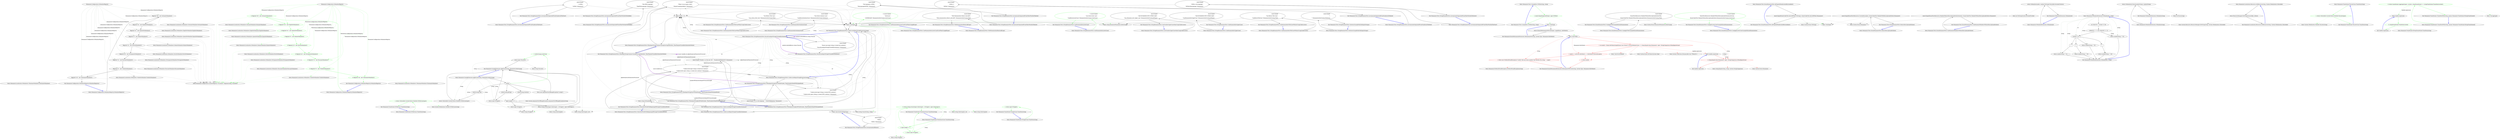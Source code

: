 digraph  {
n21 [label="Humanizer.Configuration.OrdinalizerRegistry", span=""];
n0 [cluster="Humanizer.Configuration.OrdinalizerRegistry.OrdinalizerRegistry()", label="Entry Humanizer.Configuration.OrdinalizerRegistry.OrdinalizerRegistry()", span="6-6"];
n1 [cluster="Humanizer.Configuration.OrdinalizerRegistry.OrdinalizerRegistry()", label="Register(''de'', new GermanOrdinalizer())", span="8-8"];
n2 [cluster="Humanizer.Configuration.OrdinalizerRegistry.OrdinalizerRegistry()", label="Register(''en'', new EnglishOrdinalizer())", span="9-9"];
n11 [cluster="Humanizer.Localisation.Ordinalizers.GermanOrdinalizer.GermanOrdinalizer()", label="Entry Humanizer.Localisation.Ordinalizers.GermanOrdinalizer.GermanOrdinalizer()", span="2-2"];
n12 [cluster="Humanizer.Configuration.LocaliserRegistry<TLocaliser>.Register(string, TLocaliser)", label="Entry Humanizer.Configuration.LocaliserRegistry<TLocaliser>.Register(string, TLocaliser)", span="54-54"];
n3 [cluster="Humanizer.Configuration.OrdinalizerRegistry.OrdinalizerRegistry()", label="Register(''es'', new SpanishOrdinalizer())", span="10-10"];
n13 [cluster="Humanizer.Localisation.Ordinalizers.EnglishOrdinalizer.EnglishOrdinalizer()", label="Entry Humanizer.Localisation.Ordinalizers.EnglishOrdinalizer.EnglishOrdinalizer()", span="2-2"];
n4 [cluster="Humanizer.Configuration.OrdinalizerRegistry.OrdinalizerRegistry()", label="Register(''it'', new ItalianOrdinalizer())", span="11-11"];
n14 [cluster="Humanizer.Localisation.Ordinalizers.SpanishOrdinalizer.SpanishOrdinalizer()", label="Entry Humanizer.Localisation.Ordinalizers.SpanishOrdinalizer.SpanishOrdinalizer()", span="2-2"];
n5 [cluster="Humanizer.Configuration.OrdinalizerRegistry.OrdinalizerRegistry()", label="Register(''nl'', new DutchOrdinalizer())", span="12-12"];
n15 [cluster="Humanizer.Localisation.Ordinalizers.ItalianOrdinalizer.ItalianOrdinalizer()", label="Entry Humanizer.Localisation.Ordinalizers.ItalianOrdinalizer.ItalianOrdinalizer()", span="2-2"];
n6 [cluster="Humanizer.Configuration.OrdinalizerRegistry.OrdinalizerRegistry()", label="Register(''pt'', new PortugueseOrdinalizer())", span="13-13"];
n16 [cluster="Humanizer.Localisation.Ordinalizers.DutchOrdinalizer.DutchOrdinalizer()", label="Entry Humanizer.Localisation.Ordinalizers.DutchOrdinalizer.DutchOrdinalizer()", span="2-2"];
n7 [cluster="Humanizer.Configuration.OrdinalizerRegistry.OrdinalizerRegistry()", label="Register(''ru'', new RussianOrdinalizer())", span="14-14"];
n17 [cluster="Humanizer.Localisation.Ordinalizers.PortugueseOrdinalizer.PortugueseOrdinalizer()", label="Entry Humanizer.Localisation.Ordinalizers.PortugueseOrdinalizer.PortugueseOrdinalizer()", span="2-2"];
n8 [cluster="Humanizer.Configuration.OrdinalizerRegistry.OrdinalizerRegistry()", label="Register(''tr'', new TurkishOrdinalizer())", span="15-15"];
n18 [cluster="Humanizer.Localisation.Ordinalizers.RussianOrdinalizer.RussianOrdinalizer()", label="Entry Humanizer.Localisation.Ordinalizers.RussianOrdinalizer.RussianOrdinalizer()", span="2-2"];
n9 [cluster="Humanizer.Configuration.OrdinalizerRegistry.OrdinalizerRegistry()", label="Register(''uk'', new UkrainianOrdinalizer())", span="16-16"];
n19 [cluster="Humanizer.Localisation.Ordinalizers.TurkishOrdinalizer.TurkishOrdinalizer()", label="Entry Humanizer.Localisation.Ordinalizers.TurkishOrdinalizer.TurkishOrdinalizer()", span="7-7"];
n10 [cluster="Humanizer.Configuration.OrdinalizerRegistry.OrdinalizerRegistry()", label="Exit Humanizer.Configuration.OrdinalizerRegistry.OrdinalizerRegistry()", span="6-6"];
n20 [cluster="Humanizer.Localisation.Ordinalizers.UkrainianOrdinalizer.UkrainianOrdinalizer()", label="Entry Humanizer.Localisation.Ordinalizers.UkrainianOrdinalizer.UkrainianOrdinalizer()", span="2-2"];
d4 [cluster="Humanizer.CasingExtensions.ApplyCase(string, Humanizer.LetterCasing)", color=green, community=0, label="1: LetterCasing.LowerCase", span="24-24"];
d1 [cluster="Humanizer.CasingExtensions.ApplyCase(string, Humanizer.LetterCasing)", label=casing, span="19-19"];
d5 [cluster="Humanizer.CasingExtensions.ApplyCase(string, Humanizer.LetterCasing)", label="return input.ToLower();", span="25-25"];
d0 [cluster="Humanizer.CasingExtensions.ApplyCase(string, Humanizer.LetterCasing)", label="Entry Humanizer.CasingExtensions.ApplyCase(string, Humanizer.LetterCasing)", span="17-17"];
d2 [cluster="Humanizer.CasingExtensions.ApplyCase(string, Humanizer.LetterCasing)", label="LetterCasing.Title", span="21-21"];
d6 [cluster="Humanizer.CasingExtensions.ApplyCase(string, Humanizer.LetterCasing)", label="LetterCasing.AllCaps", span="27-27"];
d8 [cluster="Humanizer.CasingExtensions.ApplyCase(string, Humanizer.LetterCasing)", label="LetterCasing.Sentence", span="30-30"];
d12 [cluster="Humanizer.CasingExtensions.ApplyCase(string, Humanizer.LetterCasing)", label="throw new ArgumentOutOfRangeException(''casing'');", span="37-37"];
d13 [cluster="Humanizer.CasingExtensions.ApplyCase(string, Humanizer.LetterCasing)", label="Exit Humanizer.CasingExtensions.ApplyCase(string, Humanizer.LetterCasing)", span="17-17"];
d15 [cluster="string.ToLower()", label="Entry string.ToLower()", span="0-0"];
d3 [cluster="Humanizer.CasingExtensions.ApplyCase(string, Humanizer.LetterCasing)", label="return CultureInfo.CurrentCulture.TextInfo.ToTitleCase(input);", span="22-22"];
d7 [cluster="Humanizer.CasingExtensions.ApplyCase(string, Humanizer.LetterCasing)", label="return input.ToUpper();", span="28-28"];
d9 [cluster="Humanizer.CasingExtensions.ApplyCase(string, Humanizer.LetterCasing)", label="input.Length >= 1", span="31-31"];
d10 [cluster="Humanizer.CasingExtensions.ApplyCase(string, Humanizer.LetterCasing)", label="return String.Concat(input.Substring(0, 1).ToUpper(), input.Substring(1));", span="32-32"];
d11 [cluster="Humanizer.CasingExtensions.ApplyCase(string, Humanizer.LetterCasing)", label="return input.ToUpper();", span="34-34"];
d20 [cluster="System.ArgumentOutOfRangeException.ArgumentOutOfRangeException(string)", label="Entry System.ArgumentOutOfRangeException.ArgumentOutOfRangeException(string)", span="0-0"];
d14 [cluster="System.Globalization.TextInfo.ToTitleCase(string)", label="Entry System.Globalization.TextInfo.ToTitleCase(string)", span="0-0"];
d16 [cluster="string.ToUpper()", label="Entry string.ToUpper()", span="0-0"];
d17 [cluster="string.Substring(int, int)", label="Entry string.Substring(int, int)", span="0-0"];
d18 [cluster="string.Substring(int)", label="Entry string.Substring(int)", span="0-0"];
d19 [cluster="string.Concat(string, string)", label="Entry string.Concat(string, string)", span="0-0"];
m0_0 [cluster="Humanizer.Tests.CasingTests.ToTitle(string, string)", file="CasingTests.cs", label="Entry Humanizer.Tests.CasingTests.ToTitle(string, string)", span="12-12"];
m0_1 [cluster="Humanizer.Tests.CasingTests.ToTitle(string, string)", color=green, community=0, file="CasingTests.cs", label="1: Assert.Equal(expectedOutput, input.ToTitle())", span="14-14"];
m0_2 [cluster="Humanizer.Tests.CasingTests.ToTitle(string, string)", file="CasingTests.cs", label="Exit Humanizer.Tests.CasingTests.ToTitle(string, string)", span="12-12"];
m0_4 [cluster="Unk.Equal", file="CasingTests.cs", label="Entry Unk.Equal", span=""];
m0_5 [cluster="Humanizer.EnumDehumanizeExtensions.DehumanizeTo(string, System.Type, Humanizer.OnNoMatch)", file="CasingTests.cs", label="return (Enum)DehumanizeToPrivate(input, targetEnum, onNoMatch);", span="32-32"];
m0_6 [cluster="Humanizer.EnumDehumanizeExtensions.DehumanizeTo(string, System.Type, Humanizer.OnNoMatch)", file="CasingTests.cs", label="Exit Humanizer.EnumDehumanizeExtensions.DehumanizeTo(string, System.Type, Humanizer.OnNoMatch)", span="30-30"];
m0_3 [cluster="Unk.ToTitle", file="CasingTests.cs", label="Entry Unk.ToTitle", span=""];
m0_7 [cluster="Humanizer.EnumDehumanizeExtensions.DehumanizeToPrivate(string, System.Type, Humanizer.OnNoMatch)", color=red, community=0, file="CasingTests.cs", label="1: var match = Enum.GetValues(targetEnum).Cast<Enum>().FirstOrDefault(value => string.Equals(value.Humanize(), input, StringComparison.OrdinalIgnoreCase))", span="37-37"];
m0_8 [cluster="Humanizer.EnumDehumanizeExtensions.DehumanizeToPrivate(string, System.Type, Humanizer.OnNoMatch)", color=red, community=0, file="CasingTests.cs", label="1: match == null && onNoMatch == OnNoMatch.ThrowsException", span="39-39"];
m0_9 [cluster="Humanizer.EnumDehumanizeExtensions.DehumanizeToPrivate(string, System.Type, Humanizer.OnNoMatch)", color=red, community=0, file="CasingTests.cs", label="1: throw new NoMatchFoundException(''Couldn't find any enum member that matches the string '' + input);", span="40-40"];
m0_10 [cluster="Humanizer.EnumDehumanizeExtensions.DehumanizeToPrivate(string, System.Type, Humanizer.OnNoMatch)", color=red, community=0, file="CasingTests.cs", label="1: return match;", span="42-42"];
m0_11 [cluster="Humanizer.EnumDehumanizeExtensions.DehumanizeToPrivate(string, System.Type, Humanizer.OnNoMatch)", file="CasingTests.cs", label="Exit Humanizer.EnumDehumanizeExtensions.DehumanizeToPrivate(string, System.Type, Humanizer.OnNoMatch)", span="35-35"];
m0_12 [cluster="System.Enum.GetValues(System.Type)", file="CasingTests.cs", label="Entry System.Enum.GetValues(System.Type)", span="0-0"];
m0_13 [cluster="System.Collections.IEnumerable.Cast<TResult>()", file="CasingTests.cs", label="Entry System.Collections.IEnumerable.Cast<TResult>()", span="0-0"];
m0_15 [cluster="Humanizer.NoMatchFoundException.NoMatchFoundException(string)", file="CasingTests.cs", label="Entry Humanizer.NoMatchFoundException.NoMatchFoundException(string)", span="13-13"];
m0_19 [cluster="System.Enum.Humanize()", file="CasingTests.cs", label="Entry System.Enum.Humanize()", span="15-15"];
m0_16 [cluster="lambda expression", file="CasingTests.cs", label="Entry lambda expression", span="37-37"];
m0_17 [cluster="lambda expression", color=red, community=0, file="CasingTests.cs", label="1: string.Equals(value.Humanize(), input, StringComparison.OrdinalIgnoreCase)", span="37-37"];
m0_18 [cluster="lambda expression", file="CasingTests.cs", label="Exit lambda expression", span="37-37"];
m0_20 [cluster="string.Equals(string, string, System.StringComparison)", file="CasingTests.cs", label="Entry string.Equals(string, string, System.StringComparison)", span="0-0"];
m0_14 [cluster="Unk.FirstOrDefault", file="CasingTests.cs", label="Entry Unk.FirstOrDefault", span=""];
m0_21 [file="CasingTests.cs", label=string, span=""];
m1_15 [cluster="Humanizer.Tests.EnumHumanizeTests.AllCapitalMembersAreReturnedAsIs()", file="EnumHumanizeTests.cs", label="Entry Humanizer.Tests.EnumHumanizeTests.AllCapitalMembersAreReturnedAsIs()", span="35-35"];
m1_16 [cluster="Humanizer.Tests.EnumHumanizeTests.AllCapitalMembersAreReturnedAsIs()", file="EnumHumanizeTests.cs", label="Assert.Equal(EnumUnderTest.ALLCAPITALS.ToString(), EnumUnderTest.ALLCAPITALS.Humanize())", span="37-37"];
m1_17 [cluster="Humanizer.Tests.EnumHumanizeTests.AllCapitalMembersAreReturnedAsIs()", file="EnumHumanizeTests.cs", label="Exit Humanizer.Tests.EnumHumanizeTests.AllCapitalMembersAreReturnedAsIs()", span="35-35"];
m1_18 [cluster="System.Enum.ToString()", file="EnumHumanizeTests.cs", label="Entry System.Enum.ToString()", span="0-0"];
m1_8 [cluster="Humanizer.Tests.EnumHumanizeTests.CanApplyTitleCasingOnEnumHumanization()", file="EnumHumanizeTests.cs", label="Entry Humanizer.Tests.EnumHumanizeTests.CanApplyTitleCasingOnEnumHumanization()", span="19-19"];
m1_9 [cluster="Humanizer.Tests.EnumHumanizeTests.CanApplyTitleCasingOnEnumHumanization()", file="EnumHumanizeTests.cs", label="Assert.Equal(\r\n                EnumTestsResources.MemberWithoutDescriptionAttributeTitle, \r\n                EnumUnderTest.MemberWithoutDescriptionAttribute.Humanize(LetterCasing.Title))", span="21-23"];
m1_10 [cluster="Humanizer.Tests.EnumHumanizeTests.CanApplyTitleCasingOnEnumHumanization()", file="EnumHumanizeTests.cs", label="Exit Humanizer.Tests.EnumHumanizeTests.CanApplyTitleCasingOnEnumHumanization()", span="19-19"];
m1_12 [cluster="Humanizer.Tests.EnumHumanizeTests.CanApplyLowerCaseCasingOnEnumHumanization()", file="EnumHumanizeTests.cs", label="Entry Humanizer.Tests.EnumHumanizeTests.CanApplyLowerCaseCasingOnEnumHumanization()", span="27-27"];
m1_13 [cluster="Humanizer.Tests.EnumHumanizeTests.CanApplyLowerCaseCasingOnEnumHumanization()", color=green, community=0, file="EnumHumanizeTests.cs", label="0: Assert.Equal(\r\n                EnumTestsResources.MemberWithoutDescriptionAttributeLowerCase, \r\n                EnumUnderTest.MemberWithoutDescriptionAttribute.Humanize(LetterCasing.LowerCase))", span="29-31"];
m1_14 [cluster="Humanizer.Tests.EnumHumanizeTests.CanApplyLowerCaseCasingOnEnumHumanization()", file="EnumHumanizeTests.cs", label="Exit Humanizer.Tests.EnumHumanizeTests.CanApplyLowerCaseCasingOnEnumHumanization()", span="27-27"];
m1_4 [cluster="Unk.Equal", file="EnumHumanizeTests.cs", label="Entry Unk.Equal", span=""];
m1_3 [cluster="System.Enum.Humanize()", file="EnumHumanizeTests.cs", label="Entry System.Enum.Humanize()", span="13-13"];
m1_0 [cluster="Humanizer.Tests.EnumHumanizeTests.HonorsDescriptionAttribute()", file="EnumHumanizeTests.cs", label="Entry Humanizer.Tests.EnumHumanizeTests.HonorsDescriptionAttribute()", span="7-7"];
m1_1 [cluster="Humanizer.Tests.EnumHumanizeTests.HonorsDescriptionAttribute()", file="EnumHumanizeTests.cs", label="Assert.Equal(EnumTestsResources.CustomDescription, EnumUnderTest.MemberWithDescriptionAttribute.Humanize())", span="9-9"];
m1_2 [cluster="Humanizer.Tests.EnumHumanizeTests.HonorsDescriptionAttribute()", file="EnumHumanizeTests.cs", label="Exit Humanizer.Tests.EnumHumanizeTests.HonorsDescriptionAttribute()", span="7-7"];
m1_11 [cluster="System.Enum.Humanize(Humanizer.LetterCasing)", file="EnumHumanizeTests.cs", label="Entry System.Enum.Humanize(Humanizer.LetterCasing)", span="37-37"];
m1_5 [cluster="Humanizer.Tests.EnumHumanizeTests.CanHumanizeMembersWithoutDescriptionAttribute()", file="EnumHumanizeTests.cs", label="Entry Humanizer.Tests.EnumHumanizeTests.CanHumanizeMembersWithoutDescriptionAttribute()", span="13-13"];
m1_6 [cluster="Humanizer.Tests.EnumHumanizeTests.CanHumanizeMembersWithoutDescriptionAttribute()", file="EnumHumanizeTests.cs", label="Assert.Equal(EnumTestsResources.MemberWithoutDescriptionAttributeSentence, EnumUnderTest.MemberWithoutDescriptionAttribute.Humanize())", span="15-15"];
m1_7 [cluster="Humanizer.Tests.EnumHumanizeTests.CanHumanizeMembersWithoutDescriptionAttribute()", file="EnumHumanizeTests.cs", label="Exit Humanizer.Tests.EnumHumanizeTests.CanHumanizeMembersWithoutDescriptionAttribute()", span="13-13"];
m2_8 [cluster="int.ToString(System.IFormatProvider)", file="InflectorExtensions.cs", label="Entry int.ToString(System.IFormatProvider)", span="0-0"];
m2_5 [cluster="Humanizer.OrdinalizeExtensions.Ordinalize(int)", file="InflectorExtensions.cs", label="Entry Humanizer.OrdinalizeExtensions.Ordinalize(int)", span="25-25"];
m2_6 [cluster="Humanizer.OrdinalizeExtensions.Ordinalize(int)", file="InflectorExtensions.cs", label="return Ordinalize(number, number.ToString(CultureInfo.InvariantCulture));", span="27-27"];
m2_7 [cluster="Humanizer.OrdinalizeExtensions.Ordinalize(int)", file="InflectorExtensions.cs", label="Exit Humanizer.OrdinalizeExtensions.Ordinalize(int)", span="25-25"];
m2_4 [cluster="Humanizer.OrdinalizeExtensions.Ordinalize(int, string)", file="InflectorExtensions.cs", label="Entry Humanizer.OrdinalizeExtensions.Ordinalize(int, string)", span="30-30"];
m2_9 [cluster="Humanizer.OrdinalizeExtensions.Ordinalize(int, string)", file="InflectorExtensions.cs", label="int nMod100 = number % 100", span="32-32"];
m2_11 [cluster="Humanizer.OrdinalizeExtensions.Ordinalize(int, string)", file="InflectorExtensions.cs", label="return numberString + ''th'';", span="36-36"];
m2_12 [cluster="Humanizer.OrdinalizeExtensions.Ordinalize(int, string)", file="InflectorExtensions.cs", label="number % 10", span="39-39"];
m2_14 [cluster="Humanizer.OrdinalizeExtensions.Ordinalize(int, string)", file="InflectorExtensions.cs", label="return numberString + ''st'';", span="42-42"];
m2_16 [cluster="Humanizer.OrdinalizeExtensions.Ordinalize(int, string)", file="InflectorExtensions.cs", label="return numberString + ''nd'';", span="44-44"];
m2_18 [cluster="Humanizer.OrdinalizeExtensions.Ordinalize(int, string)", file="InflectorExtensions.cs", label="return numberString + ''rd'';", span="46-46"];
m2_19 [cluster="Humanizer.OrdinalizeExtensions.Ordinalize(int, string)", file="InflectorExtensions.cs", label="return numberString + ''th'';", span="48-48"];
m2_10 [cluster="Humanizer.OrdinalizeExtensions.Ordinalize(int, string)", file="InflectorExtensions.cs", label="nMod100 >= 11 && nMod100 <= 13", span="34-34"];
m2_13 [cluster="Humanizer.OrdinalizeExtensions.Ordinalize(int, string)", file="InflectorExtensions.cs", label=1, span="41-41"];
m2_15 [cluster="Humanizer.OrdinalizeExtensions.Ordinalize(int, string)", file="InflectorExtensions.cs", label=2, span="43-43"];
m2_17 [cluster="Humanizer.OrdinalizeExtensions.Ordinalize(int, string)", file="InflectorExtensions.cs", label=3, span="45-45"];
m2_20 [cluster="Humanizer.OrdinalizeExtensions.Ordinalize(int, string)", file="InflectorExtensions.cs", label="Exit Humanizer.OrdinalizeExtensions.Ordinalize(int, string)", span="30-30"];
m2_0 [cluster="Humanizer.OrdinalizeExtensions.Ordinalize(string)", file="InflectorExtensions.cs", label="Entry Humanizer.OrdinalizeExtensions.Ordinalize(string)", span="15-15"];
m2_1 [cluster="Humanizer.OrdinalizeExtensions.Ordinalize(string)", file="InflectorExtensions.cs", label="return Ordinalize(int.Parse(numberString), numberString);", span="17-17"];
m2_2 [cluster="Humanizer.OrdinalizeExtensions.Ordinalize(string)", file="InflectorExtensions.cs", label="Exit Humanizer.OrdinalizeExtensions.Ordinalize(string)", span="15-15"];
m2_3 [cluster="int.Parse(string)", file="InflectorExtensions.cs", label="Entry int.Parse(string)", span="0-0"];
m3_0 [cluster="Humanizer.Localisation.Resources.GetResource(string, System.Globalization.CultureInfo)", file="InflectorTests.cs", label="Entry Humanizer.Localisation.Resources.GetResource(string, System.Globalization.CultureInfo)", span="18-18"];
m3_1 [cluster="Humanizer.Localisation.Resources.GetResource(string, System.Globalization.CultureInfo)", file="InflectorTests.cs", label="return ResourceManager.GetString(resourceKey, culture);", span="20-20"];
m3_2 [cluster="Humanizer.Localisation.Resources.GetResource(string, System.Globalization.CultureInfo)", file="InflectorTests.cs", label="Exit Humanizer.Localisation.Resources.GetResource(string, System.Globalization.CultureInfo)", span="18-18"];
m3_3 [cluster="System.Resources.ResourceManager.GetString(string, System.Globalization.CultureInfo)", file="InflectorTests.cs", label="Entry System.Resources.ResourceManager.GetString(string, System.Globalization.CultureInfo)", span="0-0"];
m6_45 [cluster="Humanizer.Tests.StringHumanizeTests.CanHumanizeIntoTitleCaseWhenUsingUnderscores()", file="StringHumanizeTests.cs", label="Entry Humanizer.Tests.StringHumanizeTests.CanHumanizeIntoTitleCaseWhenUsingUnderscores()", span="115-115"];
m6_46 [cluster="Humanizer.Tests.StringHumanizeTests.CanHumanizeIntoTitleCaseWhenUsingUnderscores()", file="StringHumanizeTests.cs", label="Assert.Equal(\r\n                ''Can Return Title Case'',\r\n                ''Can_return_title_Case''.Humanize(LetterCasing.Title))", span="117-119"];
m6_47 [cluster="Humanizer.Tests.StringHumanizeTests.CanHumanizeIntoTitleCaseWhenUsingUnderscores()", file="StringHumanizeTests.cs", label="Exit Humanizer.Tests.StringHumanizeTests.CanHumanizeIntoTitleCaseWhenUsingUnderscores()", span="115-115"];
m6_3 [cluster="Humanizer.FixedNumberOfCharactersTruncator.Truncate(string, int, string)", file="StringHumanizeTests.cs", label="value.Length == 0", span="15-15"];
m6_54 [cluster="Humanizer.Tests.StringHumanizeTests.CanHumanizeIntoSentenceCase()", file="StringHumanizeTests.cs", label="Entry Humanizer.Tests.StringHumanizeTests.CanHumanizeIntoSentenceCase()", span="139-139"];
m6_55 [cluster="Humanizer.Tests.StringHumanizeTests.CanHumanizeIntoSentenceCase()", file="StringHumanizeTests.cs", label="Assert.Equal(\r\n                ''Can return sentence case'',\r\n                ''CanReturnSentenceCase''.Humanize(LetterCasing.Sentence))", span="141-143"];
m6_56 [cluster="Humanizer.Tests.StringHumanizeTests.CanHumanizeIntoSentenceCase()", file="StringHumanizeTests.cs", label="Exit Humanizer.Tests.StringHumanizeTests.CanHumanizeIntoSentenceCase()", span="139-139"];
m6_38 [cluster="Humanizer.Tests.StringHumanizeTests.AcronymsAreSeparatedFromNumbersInTheStart()", file="StringHumanizeTests.cs", label="Entry Humanizer.Tests.StringHumanizeTests.AcronymsAreSeparatedFromNumbersInTheStart()", span="99-99"];
m6_39 [cluster="Humanizer.Tests.StringHumanizeTests.AcronymsAreSeparatedFromNumbersInTheStart()", file="StringHumanizeTests.cs", label="Assert.Equal(\r\n                ''1 HTML'',\r\n                ''1HTML''.Humanize())", span="101-103"];
m6_40 [cluster="Humanizer.Tests.StringHumanizeTests.AcronymsAreSeparatedFromNumbersInTheStart()", file="StringHumanizeTests.cs", label="Exit Humanizer.Tests.StringHumanizeTests.AcronymsAreSeparatedFromNumbersInTheStart()", span="99-99"];
m6_0 [cluster="Humanizer.Tests.StringHumanizeTests.PascalCaseInputStringIsTurnedIntoSentence()", file="StringHumanizeTests.cs", label="Entry Humanizer.Tests.StringHumanizeTests.PascalCaseInputStringIsTurnedIntoSentence()", span="7-7"];
m6_1 [cluster="Humanizer.Tests.StringHumanizeTests.PascalCaseInputStringIsTurnedIntoSentence()", file="StringHumanizeTests.cs", label="Assert.Equal(\r\n                ''Pascal case input string is turned into sentence'',\r\n                ''PascalCaseInputStringIsTurnedIntoSentence''.Humanize())", span="9-11"];
m6_4 [cluster="Unk.Equal", file="StringHumanizeTests.cs", label="Entry Unk.Equal", span=""];
m6_5 [cluster="Humanizer.Tests.StringHumanizeTests.WhenInputStringContainsConsequtiveCaptialLetters_ThenTheyAreTurnedIntoOneLetterWords()", file="StringHumanizeTests.cs", label="Entry Humanizer.Tests.StringHumanizeTests.WhenInputStringContainsConsequtiveCaptialLetters_ThenTheyAreTurnedIntoOneLetterWords()", span="15-15"];
m6_6 [cluster="Humanizer.Tests.StringHumanizeTests.WhenInputStringContainsConsequtiveCaptialLetters_ThenTheyAreTurnedIntoOneLetterWords()", file="StringHumanizeTests.cs", label="Assert.Equal(\r\n                ''When I use an input a here'',\r\n                ''WhenIUseAnInputAHere''.Humanize())", span="17-19"];
m6_8 [cluster="Humanizer.Tests.StringHumanizeTests.WhenInputStringStartsWithANumber_ThenNumberIsDealtWithLikeAWord()", file="StringHumanizeTests.cs", label="Entry Humanizer.Tests.StringHumanizeTests.WhenInputStringStartsWithANumber_ThenNumberIsDealtWithLikeAWord()", span="23-23"];
m6_10 [cluster="Humanizer.Tests.StringHumanizeTests.WhenInputStringStartsWithANumber_ThenNumberIsDealtWithLikeAWord()", file="StringHumanizeTests.cs", label="Exit Humanizer.Tests.StringHumanizeTests.WhenInputStringStartsWithANumber_ThenNumberIsDealtWithLikeAWord()", span="23-23"];
m6_11 [cluster="Humanizer.Tests.StringHumanizeTests.WhenInputStringEndWithANumber_ThenNumberIsDealtWithLikeAWord()", file="StringHumanizeTests.cs", label="Entry Humanizer.Tests.StringHumanizeTests.WhenInputStringEndWithANumber_ThenNumberIsDealtWithLikeAWord()", span="29-29"];
m6_13 [cluster="Humanizer.Tests.StringHumanizeTests.WhenInputStringEndWithANumber_ThenNumberIsDealtWithLikeAWord()", file="StringHumanizeTests.cs", label="Exit Humanizer.Tests.StringHumanizeTests.WhenInputStringEndWithANumber_ThenNumberIsDealtWithLikeAWord()", span="29-29"];
m6_14 [cluster="Humanizer.Tests.StringHumanizeTests.UnderscoredInputStringIsTurnedIntoSentence()", file="StringHumanizeTests.cs", label="Entry Humanizer.Tests.StringHumanizeTests.UnderscoredInputStringIsTurnedIntoSentence()", span="35-35"];
m6_15 [cluster="Humanizer.Tests.StringHumanizeTests.UnderscoredInputStringIsTurnedIntoSentence()", file="StringHumanizeTests.cs", label="Assert.Equal(\r\n                ''Underscored input string is turned into sentence'',\r\n                ''Underscored_input_string_is_turned_into_sentence''.Humanize())", span="37-39"];
m6_16 [cluster="Humanizer.Tests.StringHumanizeTests.UnderscoredInputStringIsTurnedIntoSentence()", file="StringHumanizeTests.cs", label="Exit Humanizer.Tests.StringHumanizeTests.UnderscoredInputStringIsTurnedIntoSentence()", span="35-35"];
m6_18 [cluster="Humanizer.Tests.StringHumanizeTests.UnderscoredInputStringPreservesCasing()", file="StringHumanizeTests.cs", label="Assert.Equal(\r\n                ''Underscored input String is turned INTO sentence'',\r\n                ''Underscored_input_String_is_turned_INTO_sentence''.Humanize())", span="45-47"];
m6_2 [cluster="Humanizer.Tests.StringHumanizeTests.PascalCaseInputStringIsTurnedIntoSentence()", file="StringHumanizeTests.cs", label="Exit Humanizer.Tests.StringHumanizeTests.PascalCaseInputStringIsTurnedIntoSentence()", span="7-7"];
m6_7 [cluster="Humanizer.Tests.StringHumanizeTests.WhenInputStringContainsConsequtiveCaptialLetters_ThenTheyAreTurnedIntoOneLetterWords()", file="StringHumanizeTests.cs", label="Exit Humanizer.Tests.StringHumanizeTests.WhenInputStringContainsConsequtiveCaptialLetters_ThenTheyAreTurnedIntoOneLetterWords()", span="15-15"];
m6_12 [cluster="Humanizer.Tests.StringHumanizeTests.WhenInputStringEndWithANumber_ThenNumberIsDealtWithLikeAWord()", file="StringHumanizeTests.cs", label="Assert.Equal(''Number is at the end 100'', ''NumberIsAtTheEnd100''.Humanize())", span="31-31"];
m6_9 [cluster="Humanizer.Tests.StringHumanizeTests.WhenInputStringStartsWithANumber_ThenNumberIsDealtWithLikeAWord()", file="StringHumanizeTests.cs", label="Assert.Equal(''10 is in the begining'', ''10IsInTheBegining''.Humanize())", span="25-25"];
m6_17 [cluster="Humanizer.Tests.StringHumanizeTests.UnderscoredInputStringPreservesCasing()", file="StringHumanizeTests.cs", label="Entry Humanizer.Tests.StringHumanizeTests.UnderscoredInputStringPreservesCasing()", span="43-43"];
m6_19 [cluster="Humanizer.Tests.StringHumanizeTests.UnderscoredInputStringPreservesCasing()", file="StringHumanizeTests.cs", label="Exit Humanizer.Tests.StringHumanizeTests.UnderscoredInputStringPreservesCasing()", span="43-43"];
m6_60 [cluster="Humanizer.Tests.StringHumanizeTests.CanHumanizeIntoLowerCaseEvenWhenUsingAllCaps()", file="StringHumanizeTests.cs", label="Entry Humanizer.Tests.StringHumanizeTests.CanHumanizeIntoLowerCaseEvenWhenUsingAllCaps()", span="155-155"];
m6_61 [cluster="Humanizer.Tests.StringHumanizeTests.CanHumanizeIntoLowerCaseEvenWhenUsingAllCaps()", color=green, community=0, file="StringHumanizeTests.cs", label="0: Assert.Equal(\r\n                ''lowercase'',\r\n                ''LOWERCASE''.Humanize(LetterCasing.LowerCase))", span="157-159"];
m6_62 [cluster="Humanizer.Tests.StringHumanizeTests.CanHumanizeIntoLowerCaseEvenWhenUsingAllCaps()", file="StringHumanizeTests.cs", label="Exit Humanizer.Tests.StringHumanizeTests.CanHumanizeIntoLowerCaseEvenWhenUsingAllCaps()", span="155-155"];
m6_22 [cluster="Humanizer.Tests.StringHumanizeTests.OneLetterWordInTheBeginningOfStringIsTurnedIntoAWord()", file="StringHumanizeTests.cs", label="Exit Humanizer.Tests.StringHumanizeTests.OneLetterWordInTheBeginningOfStringIsTurnedIntoAWord()", span="51-51"];
m6_48 [cluster="Humanizer.Tests.StringHumanizeTests.TitleHumanizationHonorsAllCaps()", file="StringHumanizeTests.cs", label="Entry Humanizer.Tests.StringHumanizeTests.TitleHumanizationHonorsAllCaps()", span="123-123"];
m6_49 [cluster="Humanizer.Tests.StringHumanizeTests.TitleHumanizationHonorsAllCaps()", file="StringHumanizeTests.cs", label="Assert.Equal(\r\n                ''Title Humanization Honors ALLCAPS'',\r\n                ''Title_humanization_Honors_ALLCAPS''.Humanize(LetterCasing.Title))", span="125-127"];
m6_50 [cluster="Humanizer.Tests.StringHumanizeTests.TitleHumanizationHonorsAllCaps()", file="StringHumanizeTests.cs", label="Exit Humanizer.Tests.StringHumanizeTests.TitleHumanizationHonorsAllCaps()", span="123-123"];
m6_26 [cluster="Humanizer.Tests.StringHumanizeTests.AcronymsAreSeparatedFromOtherWordsInTheMiddle()", file="StringHumanizeTests.cs", label="Entry Humanizer.Tests.StringHumanizeTests.AcronymsAreSeparatedFromOtherWordsInTheMiddle()", span="67-67"];
m6_27 [cluster="Humanizer.Tests.StringHumanizeTests.AcronymsAreSeparatedFromOtherWordsInTheMiddle()", file="StringHumanizeTests.cs", label="Assert.Equal(\r\n                ''The HTML language'',\r\n                ''TheHTMLLanguage''.Humanize())", span="69-71"];
m6_28 [cluster="Humanizer.Tests.StringHumanizeTests.AcronymsAreSeparatedFromOtherWordsInTheMiddle()", file="StringHumanizeTests.cs", label="Exit Humanizer.Tests.StringHumanizeTests.AcronymsAreSeparatedFromOtherWordsInTheMiddle()", span="67-67"];
m6_51 [cluster="Humanizer.Tests.StringHumanizeTests.CanHumanizeIntoLowerCase()", file="StringHumanizeTests.cs", label="Entry Humanizer.Tests.StringHumanizeTests.CanHumanizeIntoLowerCase()", span="131-131"];
m6_52 [cluster="Humanizer.Tests.StringHumanizeTests.CanHumanizeIntoLowerCase()", color=green, community=0, file="StringHumanizeTests.cs", label="0: Assert.Equal(\r\n                ''can return lower case'',\r\n                ''CanReturnLowerCase''.Humanize(LetterCasing.LowerCase))", span="133-135"];
m6_53 [cluster="Humanizer.Tests.StringHumanizeTests.CanHumanizeIntoLowerCase()", file="StringHumanizeTests.cs", label="Exit Humanizer.Tests.StringHumanizeTests.CanHumanizeIntoLowerCase()", span="131-131"];
m6_20 [cluster="Humanizer.Tests.StringHumanizeTests.OneLetterWordInTheBeginningOfStringIsTurnedIntoAWord()", file="StringHumanizeTests.cs", label="Entry Humanizer.Tests.StringHumanizeTests.OneLetterWordInTheBeginningOfStringIsTurnedIntoAWord()", span="51-51"];
m6_21 [cluster="string.ToCharArray()", file="StringHumanizeTests.cs", label="Entry string.ToCharArray()", span="0-0"];
m6_23 [cluster="char.IsLetterOrDigit(char)", file="StringHumanizeTests.cs", label="Entry char.IsLetterOrDigit(char)", span="0-0"];
m6_24 [cluster="Humanizer.Tests.StringHumanizeTests.AcronymsAreLeftIntact()", file="StringHumanizeTests.cs", label="Assert.Equal(\r\n                ''HTML'',\r\n                ''HTML''.Humanize())", span="61-63"];
m6_25 [cluster="Humanizer.Tests.StringHumanizeTests.AcronymsAreLeftIntact()", file="StringHumanizeTests.cs", label="Exit Humanizer.Tests.StringHumanizeTests.AcronymsAreLeftIntact()", span="59-59"];
m6_66 [cluster="Humanizer.Tests.StringHumanizeTests.CanTurnIntoUpperCasewhenUsingUnderscores()", file="StringHumanizeTests.cs", label="Entry Humanizer.Tests.StringHumanizeTests.CanTurnIntoUpperCasewhenUsingUnderscores()", span="171-171"];
m6_67 [cluster="Humanizer.Tests.StringHumanizeTests.CanTurnIntoUpperCasewhenUsingUnderscores()", file="StringHumanizeTests.cs", label="Assert.Equal(\r\n                ''CAN HUMANIZE INTO UPPER CASE'',\r\n                ''Can_Humanize_into_Upper_case''.Humanize(LetterCasing.AllCaps))", span="173-175"];
m6_68 [cluster="Humanizer.Tests.StringHumanizeTests.CanTurnIntoUpperCasewhenUsingUnderscores()", file="StringHumanizeTests.cs", label="Exit Humanizer.Tests.StringHumanizeTests.CanTurnIntoUpperCasewhenUsingUnderscores()", span="171-171"];
m6_32 [cluster="Humanizer.Tests.StringHumanizeTests.AcronymsAreSeparatedFromOtherWordsInTheEnd()", file="StringHumanizeTests.cs", label="Entry Humanizer.Tests.StringHumanizeTests.AcronymsAreSeparatedFromOtherWordsInTheEnd()", span="83-83"];
m6_33 [cluster="Humanizer.Tests.StringHumanizeTests.AcronymsAreSeparatedFromOtherWordsInTheEnd()", file="StringHumanizeTests.cs", label="Assert.Equal(\r\n                ''The language is HTML'',\r\n                ''TheLanguageIsHTML''.Humanize())", span="85-87"];
m6_34 [cluster="Humanizer.Tests.StringHumanizeTests.AcronymsAreSeparatedFromOtherWordsInTheEnd()", file="StringHumanizeTests.cs", label="Exit Humanizer.Tests.StringHumanizeTests.AcronymsAreSeparatedFromOtherWordsInTheEnd()", span="83-83"];
m6_44 [cluster="string.Humanize(Humanizer.LetterCasing)", file="StringHumanizeTests.cs", label="Entry string.Humanize(Humanizer.LetterCasing)", span="60-60"];
m6_63 [cluster="Humanizer.Tests.StringHumanizeTests.CanHumanizeIntoUpperCase()", file="StringHumanizeTests.cs", label="Entry Humanizer.Tests.StringHumanizeTests.CanHumanizeIntoUpperCase()", span="163-163"];
m6_64 [cluster="Humanizer.Tests.StringHumanizeTests.CanHumanizeIntoUpperCase()", file="StringHumanizeTests.cs", label="Assert.Equal(\r\n                ''CAN HUMANIZE INTO UPPER CASE'',\r\n                ''CanHumanizeIntoUpperCase''.Humanize(LetterCasing.AllCaps))", span="165-167"];
m6_65 [cluster="Humanizer.Tests.StringHumanizeTests.CanHumanizeIntoUpperCase()", file="StringHumanizeTests.cs", label="Exit Humanizer.Tests.StringHumanizeTests.CanHumanizeIntoUpperCase()", span="163-163"];
m6_35 [cluster="Humanizer.Tests.StringHumanizeTests.AcronymsAreSeparatedFromNumbersInTheEnd()", file="StringHumanizeTests.cs", label="Entry Humanizer.Tests.StringHumanizeTests.AcronymsAreSeparatedFromNumbersInTheEnd()", span="91-91"];
m6_36 [cluster="Humanizer.Tests.StringHumanizeTests.AcronymsAreSeparatedFromNumbersInTheEnd()", file="StringHumanizeTests.cs", label="Assert.Equal(\r\n                ''HTML 5'',\r\n                ''HTML5''.Humanize())", span="93-95"];
m6_37 [cluster="Humanizer.Tests.StringHumanizeTests.AcronymsAreSeparatedFromNumbersInTheEnd()", file="StringHumanizeTests.cs", label="Exit Humanizer.Tests.StringHumanizeTests.AcronymsAreSeparatedFromNumbersInTheEnd()", span="91-91"];
m6_41 [cluster="Humanizer.Tests.StringHumanizeTests.CanHumanizeIntoTitleCaseWithoutUsingUnderscores()", file="StringHumanizeTests.cs", label="Entry Humanizer.Tests.StringHumanizeTests.CanHumanizeIntoTitleCaseWithoutUsingUnderscores()", span="107-107"];
m6_42 [cluster="Humanizer.Tests.StringHumanizeTests.CanHumanizeIntoTitleCaseWithoutUsingUnderscores()", file="StringHumanizeTests.cs", label="Assert.Equal(\r\n                ''Can Return Title Case'',\r\n                ''CanReturnTitleCase''.Humanize(LetterCasing.Title))", span="109-111"];
m6_43 [cluster="Humanizer.Tests.StringHumanizeTests.CanHumanizeIntoTitleCaseWithoutUsingUnderscores()", file="StringHumanizeTests.cs", label="Exit Humanizer.Tests.StringHumanizeTests.CanHumanizeIntoTitleCaseWithoutUsingUnderscores()", span="107-107"];
m6_57 [cluster="Humanizer.Tests.StringHumanizeTests.SentenceCasingWorksOnEmptyStrings()", file="StringHumanizeTests.cs", label="Entry Humanizer.Tests.StringHumanizeTests.SentenceCasingWorksOnEmptyStrings()", span="147-147"];
m6_58 [cluster="Humanizer.Tests.StringHumanizeTests.SentenceCasingWorksOnEmptyStrings()", file="StringHumanizeTests.cs", label="Assert.Equal(\r\n                '''',\r\n                ''''.Humanize(LetterCasing.Sentence))", span="149-151"];
m6_59 [cluster="Humanizer.Tests.StringHumanizeTests.SentenceCasingWorksOnEmptyStrings()", file="StringHumanizeTests.cs", label="Exit Humanizer.Tests.StringHumanizeTests.SentenceCasingWorksOnEmptyStrings()", span="147-147"];
m6_29 [cluster="Humanizer.Tests.StringHumanizeTests.AcronymsAreSeparatedFromOtherWordsInTheStart()", file="StringHumanizeTests.cs", label="Entry Humanizer.Tests.StringHumanizeTests.AcronymsAreSeparatedFromOtherWordsInTheStart()", span="75-75"];
m6_30 [cluster="Humanizer.Tests.StringHumanizeTests.AcronymsAreSeparatedFromOtherWordsInTheStart()", file="StringHumanizeTests.cs", label="Assert.Equal(\r\n                ''HTML is the language'',\r\n                ''HTMLIsTheLanguage''.Humanize())", span="77-79"];
m6_31 [cluster="Humanizer.Tests.StringHumanizeTests.AcronymsAreSeparatedFromOtherWordsInTheStart()", file="StringHumanizeTests.cs", label="Exit Humanizer.Tests.StringHumanizeTests.AcronymsAreSeparatedFromOtherWordsInTheStart()", span="75-75"];
m7_0 [cluster="Humanizer.Transformer.ToLowerCase.Transform(string)", file="ToLowerCase.cs", label="Entry Humanizer.Transformer.ToLowerCase.Transform(string)", span="6-6"];
m7_1 [cluster="Humanizer.Transformer.ToLowerCase.Transform(string)", color=green, community=0, file="ToLowerCase.cs", label="1: return CultureInfo.CurrentCulture.TextInfo.ToLower(input);", span="8-8"];
m7_2 [cluster="Humanizer.Transformer.ToLowerCase.Transform(string)", file="ToLowerCase.cs", label="Exit Humanizer.Transformer.ToLowerCase.Transform(string)", span="6-6"];
m7_3 [cluster="System.Globalization.TextInfo.ToLower(string)", file="ToLowerCase.cs", label="Entry System.Globalization.TextInfo.ToLower(string)", span="0-0"];
m8_0 [cluster="Humanizer.Transformer.ToSentenceCase.Transform(string)", file="ToSentenceCase.cs", label="Entry Humanizer.Transformer.ToSentenceCase.Transform(string)", span="6-6"];
m8_1 [cluster="Humanizer.Transformer.ToSentenceCase.Transform(string)", color=green, community=0, file="ToSentenceCase.cs", label="1: input.Length >= 1", span="8-8"];
m8_2 [cluster="Humanizer.Transformer.ToSentenceCase.Transform(string)", color=green, community=0, file="ToSentenceCase.cs", label="0: return String.Concat(input.Substring(0, 1).ToUpper(), input.Substring(1));", span="9-9"];
m8_3 [cluster="Humanizer.Transformer.ToSentenceCase.Transform(string)", color=green, community=0, file="ToSentenceCase.cs", label="1: return input.ToUpper();", span="11-11"];
m8_4 [cluster="Humanizer.Transformer.ToSentenceCase.Transform(string)", file="ToSentenceCase.cs", label="Exit Humanizer.Transformer.ToSentenceCase.Transform(string)", span="6-6"];
m8_6 [cluster="string.ToUpper()", file="ToSentenceCase.cs", label="Entry string.ToUpper()", span="0-0"];
m8_5 [cluster="string.Substring(int, int)", file="ToSentenceCase.cs", label="Entry string.Substring(int, int)", span="0-0"];
m8_7 [cluster="string.Substring(int)", file="ToSentenceCase.cs", label="Entry string.Substring(int)", span="0-0"];
m9_0 [cluster="Humanizer.Transformer.ToTitleCase.Transform(string)", file="ToTitleCase.cs", label="Entry Humanizer.Transformer.ToTitleCase.Transform(string)", span="6-6"];
m9_1 [cluster="Humanizer.Transformer.ToTitleCase.Transform(string)", color=green, community=0, file="ToTitleCase.cs", label="1: return CultureInfo.CurrentCulture.TextInfo.ToTitleCase(input);", span="8-8"];
m9_2 [cluster="Humanizer.Transformer.ToTitleCase.Transform(string)", file="ToTitleCase.cs", label="Exit Humanizer.Transformer.ToTitleCase.Transform(string)", span="6-6"];
m10_0 [cluster="Humanizer.Transformer.ToUpperCase.Transform(string)", file="ToUpperCase.cs", label="Entry Humanizer.Transformer.ToUpperCase.Transform(string)", span="4-4"];
m10_1 [cluster="Humanizer.Transformer.ToUpperCase.Transform(string)", color=green, community=0, file="ToUpperCase.cs", label="1: return input.ToUpper();", span="6-6"];
m10_2 [cluster="Humanizer.Transformer.ToUpperCase.Transform(string)", file="ToUpperCase.cs", label="Exit Humanizer.Transformer.ToUpperCase.Transform(string)", span="4-4"];
m11_4 [cluster="lambda expression", file="Transformers.cs", label="Entry lambda expression", span="18-18"];
m11_5 [cluster="lambda expression", color=green, community=0, file="Transformers.cs", label="0: stringTransformer.Transform(current)", span="18-18"];
m11_6 [cluster="lambda expression", file="Transformers.cs", label="Exit lambda expression", span="18-18"];
m11_3 [cluster="Unk.Aggregate", file="Transformers.cs", label="Entry Unk.Aggregate", span=""];
m11_7 [cluster="Humanizer.Transformer.IStringTransformer.Transform(string)", file="Transformers.cs", label="Entry Humanizer.Transformer.IStringTransformer.Transform(string)", span="12-12"];
m11_0 [cluster="Humanizer.Transformers.TransformWith(string, params Humanizer.Transformer.IStringTransformer[])", file="Transformers.cs", label="Entry Humanizer.Transformers.TransformWith(string, params Humanizer.Transformer.IStringTransformer[])", span="16-16"];
m11_1 [cluster="Humanizer.Transformers.TransformWith(string, params Humanizer.Transformer.IStringTransformer[])", color=green, community=0, file="Transformers.cs", label="0: return transformers.Aggregate(input, (current, stringTransformer) => stringTransformer.Transform(current));", span="18-18"];
m11_2 [cluster="Humanizer.Transformers.TransformWith(string, params Humanizer.Transformer.IStringTransformer[])", file="Transformers.cs", label="Exit Humanizer.Transformers.TransformWith(string, params Humanizer.Transformer.IStringTransformer[])", span="16-16"];
m12_14 [cluster="Humanizer.Localisation.Ordinalizers.SpanishOrdinalizer.SpanishOrdinalizer()", file="TransformersTests.cs", label="Entry Humanizer.Localisation.Ordinalizers.SpanishOrdinalizer.SpanishOrdinalizer()", span="2-2"];
m12_19 [cluster="Humanizer.Localisation.Ordinalizers.TurkishOrdinalizer.TurkishOrdinalizer()", file="TransformersTests.cs", label="Entry Humanizer.Localisation.Ordinalizers.TurkishOrdinalizer.TurkishOrdinalizer()", span="7-7"];
m12_20 [cluster="Humanizer.Localisation.Ordinalizers.UkrainianOrdinalizer.UkrainianOrdinalizer()", file="TransformersTests.cs", label="Entry Humanizer.Localisation.Ordinalizers.UkrainianOrdinalizer.UkrainianOrdinalizer()", span="2-2"];
m12_13 [cluster="Humanizer.Localisation.Ordinalizers.EnglishOrdinalizer.EnglishOrdinalizer()", file="TransformersTests.cs", label="Entry Humanizer.Localisation.Ordinalizers.EnglishOrdinalizer.EnglishOrdinalizer()", span="2-2"];
m12_11 [cluster="Humanizer.Localisation.Ordinalizers.GermanOrdinalizer.GermanOrdinalizer()", file="TransformersTests.cs", label="Entry Humanizer.Localisation.Ordinalizers.GermanOrdinalizer.GermanOrdinalizer()", span="2-2"];
m12_0 [cluster="Humanizer.Configuration.OrdinalizerRegistry.OrdinalizerRegistry()", file="TransformersTests.cs", label="Entry Humanizer.Configuration.OrdinalizerRegistry.OrdinalizerRegistry()", span="6-6"];
m12_1 [cluster="Humanizer.Configuration.OrdinalizerRegistry.OrdinalizerRegistry()", color=green, community=0, file="TransformersTests.cs", label="0: Register(''de'', new GermanOrdinalizer())", span="8-8"];
m12_2 [cluster="Humanizer.Configuration.OrdinalizerRegistry.OrdinalizerRegistry()", color=green, community=0, file="TransformersTests.cs", label="1: Register(''en'', new EnglishOrdinalizer())", span="9-9"];
m12_3 [cluster="Humanizer.Configuration.OrdinalizerRegistry.OrdinalizerRegistry()", color=green, community=0, file="TransformersTests.cs", label="0: Register(''es'', new SpanishOrdinalizer())", span="10-10"];
m12_4 [cluster="Humanizer.Configuration.OrdinalizerRegistry.OrdinalizerRegistry()", color=green, community=0, file="TransformersTests.cs", label="1: Register(''it'', new ItalianOrdinalizer())", span="11-11"];
m12_5 [cluster="Humanizer.Configuration.OrdinalizerRegistry.OrdinalizerRegistry()", color=green, community=0, file="TransformersTests.cs", label="0: Register(''nl'', new DutchOrdinalizer())", span="12-12"];
m12_6 [cluster="Humanizer.Configuration.OrdinalizerRegistry.OrdinalizerRegistry()", color=green, community=0, file="TransformersTests.cs", label="0: Register(''pt'', new PortugueseOrdinalizer())", span="13-13"];
m12_7 [cluster="Humanizer.Configuration.OrdinalizerRegistry.OrdinalizerRegistry()", color=green, community=0, file="TransformersTests.cs", label="0: Register(''ru'', new RussianOrdinalizer())", span="14-14"];
m12_8 [cluster="Humanizer.Configuration.OrdinalizerRegistry.OrdinalizerRegistry()", color=green, community=0, file="TransformersTests.cs", label="0: Register(''tr'', new TurkishOrdinalizer())", span="15-15"];
m12_9 [cluster="Humanizer.Configuration.OrdinalizerRegistry.OrdinalizerRegistry()", color=green, community=0, file="TransformersTests.cs", label="0: Register(''uk'', new UkrainianOrdinalizer())", span="16-16"];
m12_10 [cluster="Humanizer.Configuration.OrdinalizerRegistry.OrdinalizerRegistry()", file="TransformersTests.cs", label="Exit Humanizer.Configuration.OrdinalizerRegistry.OrdinalizerRegistry()", span="6-6"];
m12_15 [cluster="Humanizer.Localisation.Ordinalizers.ItalianOrdinalizer.ItalianOrdinalizer()", file="TransformersTests.cs", label="Entry Humanizer.Localisation.Ordinalizers.ItalianOrdinalizer.ItalianOrdinalizer()", span="2-2"];
m12_16 [cluster="Humanizer.Localisation.Ordinalizers.DutchOrdinalizer.DutchOrdinalizer()", file="TransformersTests.cs", label="Entry Humanizer.Localisation.Ordinalizers.DutchOrdinalizer.DutchOrdinalizer()", span="2-2"];
m12_17 [cluster="Humanizer.Localisation.Ordinalizers.PortugueseOrdinalizer.PortugueseOrdinalizer()", file="TransformersTests.cs", label="Entry Humanizer.Localisation.Ordinalizers.PortugueseOrdinalizer.PortugueseOrdinalizer()", span="2-2"];
m12_18 [cluster="Humanizer.Localisation.Ordinalizers.RussianOrdinalizer.RussianOrdinalizer()", file="TransformersTests.cs", label="Entry Humanizer.Localisation.Ordinalizers.RussianOrdinalizer.RussianOrdinalizer()", span="2-2"];
m12_21 [file="TransformersTests.cs", label="Humanizer.Configuration.OrdinalizerRegistry", span=""];
n21 -> n1  [color=darkseagreen4, key=1, label="Humanizer.Configuration.OrdinalizerRegistry", style=dashed];
n21 -> n2  [color=darkseagreen4, key=1, label="Humanizer.Configuration.OrdinalizerRegistry", style=dashed];
n21 -> n3  [color=darkseagreen4, key=1, label="Humanizer.Configuration.OrdinalizerRegistry", style=dashed];
n21 -> n4  [color=darkseagreen4, key=1, label="Humanizer.Configuration.OrdinalizerRegistry", style=dashed];
n21 -> n5  [color=darkseagreen4, key=1, label="Humanizer.Configuration.OrdinalizerRegistry", style=dashed];
n21 -> n6  [color=darkseagreen4, key=1, label="Humanizer.Configuration.OrdinalizerRegistry", style=dashed];
n21 -> n7  [color=darkseagreen4, key=1, label="Humanizer.Configuration.OrdinalizerRegistry", style=dashed];
n21 -> n8  [color=darkseagreen4, key=1, label="Humanizer.Configuration.OrdinalizerRegistry", style=dashed];
n21 -> n9  [color=darkseagreen4, key=1, label="Humanizer.Configuration.OrdinalizerRegistry", style=dashed];
n0 -> n1  [key=0, style=solid];
n1 -> n2  [key=0, style=solid];
n1 -> n11  [key=2, style=dotted];
n1 -> n12  [key=2, style=dotted];
n2 -> n3  [key=0, style=solid];
n2 -> n13  [key=2, style=dotted];
n2 -> n12  [key=2, style=dotted];
n3 -> n4  [key=0, style=solid];
n3 -> n14  [key=2, style=dotted];
n3 -> n12  [key=2, style=dotted];
n4 -> n5  [key=0, style=solid];
n4 -> n15  [key=2, style=dotted];
n4 -> n12  [key=2, style=dotted];
n5 -> n6  [key=0, style=solid];
n5 -> n16  [key=2, style=dotted];
n5 -> n12  [key=2, style=dotted];
n6 -> n7  [key=0, style=solid];
n6 -> n17  [key=2, style=dotted];
n6 -> n12  [key=2, style=dotted];
n7 -> n8  [key=0, style=solid];
n7 -> n18  [key=2, style=dotted];
n7 -> n12  [key=2, style=dotted];
n8 -> n9  [key=0, style=solid];
n8 -> n19  [key=2, style=dotted];
n8 -> n12  [key=2, style=dotted];
n9 -> n10  [key=0, style=solid];
n9 -> n20  [key=2, style=dotted];
n9 -> n12  [key=2, style=dotted];
n10 -> n0  [color=blue, key=0, style=bold];
d4 -> d5  [color=green, key=0, style=solid];
d1 -> d4  [color=green, key=0, style=solid];
d1 -> d2  [key=0, style=solid];
d1 -> d6  [key=0, style=solid];
d1 -> d8  [key=0, style=solid];
d1 -> d12  [key=0, style=solid];
d5 -> d13  [key=0, style=solid];
d5 -> d15  [key=2, style=dotted];
d0 -> d1  [key=0, style=solid];
d0 -> d5  [color=darkseagreen4, key=1, label=string, style=dashed];
d0 -> d3  [color=darkseagreen4, key=1, label=string, style=dashed];
d0 -> d7  [color=darkseagreen4, key=1, label=string, style=dashed];
d0 -> d9  [color=darkseagreen4, key=1, label=string, style=dashed];
d0 -> d10  [color=darkseagreen4, key=1, label=string, style=dashed];
d0 -> d11  [color=darkseagreen4, key=1, label=string, style=dashed];
d2 -> d3  [key=0, style=solid];
d6 -> d7  [key=0, style=solid];
d8 -> d9  [key=0, style=solid];
d12 -> d13  [key=0, style=solid];
d12 -> d20  [key=2, style=dotted];
d13 -> d0  [color=blue, key=0, style=bold];
d3 -> d13  [key=0, style=solid];
d3 -> d14  [key=2, style=dotted];
d7 -> d13  [key=0, style=solid];
d7 -> d16  [key=2, style=dotted];
d9 -> d10  [key=0, style=solid];
d9 -> d11  [key=0, style=solid];
d10 -> d13  [key=0, style=solid];
d10 -> d17  [key=2, style=dotted];
d10 -> d16  [key=2, style=dotted];
d10 -> d18  [key=2, style=dotted];
d10 -> d19  [key=2, style=dotted];
d11 -> d13  [key=0, style=solid];
d11 -> d16  [key=2, style=dotted];
m0_0 -> m0_1  [color=green, key=0, style=solid];
m0_1 -> m0_2  [color=green, key=0, style=solid];
m0_1 -> m0_3  [color=green, key=2, style=dotted];
m0_1 -> m0_4  [color=green, key=2, style=dotted];
m0_2 -> m0_0  [color=blue, key=0, style=bold];
m0_4 -> m0_5  [key=0, style=solid];
m0_5 -> m0_6  [key=0, style=solid];
m0_5 -> m0_3  [key=2, style=dotted];
m0_6 -> m0_4  [color=blue, key=0, style=bold];
m0_3 -> m0_7  [color=red, key=0, style=solid];
m0_3 -> m0_17  [color=red, key=1, label=string, style=dashed];
m0_3 -> m0_8  [color=red, key=1, label="Humanizer.OnNoMatch", style=dashed];
m0_3 -> m0_9  [color=red, key=1, label=string, style=dashed];
m0_7 -> m0_8  [color=red, key=0, style=solid];
m0_7 -> m0_12  [color=red, key=2, style=dotted];
m0_7 -> m0_13  [color=red, key=2, style=dotted];
m0_7 -> m0_14  [color=red, key=2, style=dotted];
m0_7 -> m0_16  [color=red, key=1, label="lambda expression", style=dashed];
m0_7 -> m0_10  [color=red, key=1, label=match, style=dashed];
m0_8 -> m0_9  [color=red, key=0, style=solid];
m0_8 -> m0_10  [color=red, key=0, style=solid];
m0_9 -> m0_11  [color=red, key=0, style=solid];
m0_9 -> m0_15  [color=red, key=2, style=dotted];
m0_10 -> m0_11  [color=red, key=0, style=solid];
m0_11 -> m0_3  [color=blue, key=0, style=bold];
m0_16 -> m0_17  [color=red, key=0, style=solid];
m0_17 -> m0_18  [color=red, key=0, style=solid];
m0_17 -> m0_19  [color=red, key=2, style=dotted];
m0_17 -> m0_20  [color=red, key=2, style=dotted];
m0_18 -> m0_16  [color=blue, key=0, style=bold];
m0_21 -> m0_17  [color=red, key=1, label=string, style=dashed];
m1_15 -> m1_16  [key=0, style=solid];
m1_16 -> m1_17  [key=0, style=solid];
m1_16 -> m1_18  [key=2, style=dotted];
m1_16 -> m1_3  [key=2, style=dotted];
m1_16 -> m1_4  [key=2, style=dotted];
m1_17 -> m1_15  [color=blue, key=0, style=bold];
m1_8 -> m1_9  [key=0, style=solid];
m1_9 -> m1_10  [key=0, style=solid];
m1_9 -> m1_11  [key=2, style=dotted];
m1_9 -> m1_4  [key=2, style=dotted];
m1_10 -> m1_8  [color=blue, key=0, style=bold];
m1_12 -> m1_13  [color=green, key=0, style=solid];
m1_13 -> m1_14  [color=green, key=0, style=solid];
m1_13 -> m1_11  [color=green, key=2, style=dotted];
m1_13 -> m1_4  [color=green, key=2, style=dotted];
m1_14 -> m1_12  [color=blue, key=0, style=bold];
m1_0 -> m1_1  [key=0, style=solid];
m1_1 -> m1_2  [key=0, style=solid];
m1_1 -> m1_3  [key=2, style=dotted];
m1_1 -> m1_4  [key=2, style=dotted];
m1_2 -> m1_0  [color=blue, key=0, style=bold];
m1_5 -> m1_6  [key=0, style=solid];
m1_6 -> m1_7  [key=0, style=solid];
m1_6 -> m1_3  [key=2, style=dotted];
m1_6 -> m1_4  [key=2, style=dotted];
m1_7 -> m1_5  [color=blue, key=0, style=bold];
m2_5 -> m2_6  [key=0, style=solid];
m2_6 -> m2_7  [key=0, style=solid];
m2_6 -> m2_8  [key=2, style=dotted];
m2_6 -> m2_4  [key=2, style=dotted];
m2_7 -> m2_5  [color=blue, key=0, style=bold];
m2_4 -> m2_9  [key=0, style=solid];
m2_4 -> m2_11  [color=darkseagreen4, key=1, label=string, style=dashed];
m2_4 -> m2_12  [color=darkseagreen4, key=1, label=int, style=dashed];
m2_4 -> m2_14  [color=darkseagreen4, key=1, label=string, style=dashed];
m2_4 -> m2_16  [color=darkseagreen4, key=1, label=string, style=dashed];
m2_4 -> m2_18  [color=darkseagreen4, key=1, label=string, style=dashed];
m2_4 -> m2_19  [color=darkseagreen4, key=1, label=string, style=dashed];
m2_9 -> m2_10  [key=0, style=solid];
m2_11 -> m2_20  [key=0, style=solid];
m2_12 -> m2_13  [key=0, style=solid];
m2_12 -> m2_15  [key=0, style=solid];
m2_12 -> m2_17  [key=0, style=solid];
m2_12 -> m2_19  [key=0, style=solid];
m2_14 -> m2_20  [key=0, style=solid];
m2_16 -> m2_20  [key=0, style=solid];
m2_18 -> m2_20  [key=0, style=solid];
m2_19 -> m2_20  [key=0, style=solid];
m2_10 -> m2_11  [key=0, style=solid];
m2_10 -> m2_12  [key=0, style=solid];
m2_13 -> m2_14  [key=0, style=solid];
m2_15 -> m2_16  [key=0, style=solid];
m2_17 -> m2_18  [key=0, style=solid];
m2_20 -> m2_4  [color=blue, key=0, style=bold];
m2_0 -> m2_1  [key=0, style=solid];
m2_1 -> m2_2  [key=0, style=solid];
m2_1 -> m2_3  [key=2, style=dotted];
m2_1 -> m2_4  [key=2, style=dotted];
m2_2 -> m2_0  [color=blue, key=0, style=bold];
m3_0 -> m3_1  [key=0, style=solid];
m3_1 -> m3_2  [key=0, style=solid];
m3_1 -> m3_3  [key=2, style=dotted];
m3_2 -> m3_0  [color=blue, key=0, style=bold];
m6_45 -> m6_46  [key=0, style=solid];
m6_46 -> m6_44  [key=2, style=dotted];
m6_46 -> m6_4  [key=2, style=dotted];
m6_46 -> m6_47  [key=0, style=solid];
m6_47 -> m6_45  [color=blue, key=0, style=bold];
m6_3 -> m6_4  [key=0, style=solid];
m6_3 -> m6_5  [key=0, style=solid];
m6_54 -> m6_55  [key=0, style=solid];
m6_55 -> m6_44  [key=2, style=dotted];
m6_55 -> m6_4  [key=2, style=dotted];
m6_55 -> m6_56  [key=0, style=solid];
m6_56 -> m6_54  [color=blue, key=0, style=bold];
m6_38 -> m6_39  [key=0, style=solid];
m6_39 -> m6_4  [key=2, style=dotted];
m6_39 -> m6_40  [key=0, style=solid];
m6_39 -> m6_3  [key=2, style=dotted];
m6_40 -> m6_38  [color=blue, key=0, style=bold];
m6_0 -> m6_1  [key=0, style=solid];
m6_0 -> m6_3  [color=darkseagreen4, key=1, label=string, style=dashed];
m6_0 -> m6_4  [color=darkseagreen4, key=1, label=string, style=dashed];
m6_0 -> m6_5  [color=darkseagreen4, key=1, label=int, style=dashed];
m6_0 -> m6_6  [color=darkseagreen4, key=1, label=string, style=dashed];
m6_0 -> m6_8  [color=darkseagreen4, key=1, label=string, style=dashed];
m6_0 -> m6_10  [color=darkseagreen4, key=1, label=string, style=dashed];
m6_0 -> m6_11  [color=darkseagreen4, key=1, label=string, style=dashed];
m6_0 -> m6_13  [color=darkseagreen4, key=1, label=int, style=dashed];
m6_0 -> m6_14  [color=darkseagreen4, key=1, label=string, style=dashed];
m6_0 -> m6_15  [color=darkseagreen4, key=1, label=int, style=dashed];
m6_0 -> m6_16  [color=darkseagreen4, key=1, label=string, style=dashed];
m6_0 -> m6_18  [color=darkseagreen4, key=1, label=string, style=dashed];
m6_0 -> m6_2  [color=darkorchid, key=3, label="method methodReturn string Truncate", style=bold];
m6_0 -> m6_0  [color=darkorchid, key=3, label="method methodReturn string Truncate", style=bold];
m6_1 -> m6_2  [key=0, style=solid];
m6_1 -> m6_3  [key=0, style=solid];
m6_1 -> m6_4  [key=2, style=dotted];
m6_4 -> m6_19  [key=0, style=solid];
m6_5 -> m6_6  [key=0, style=solid];
m6_5 -> m6_7  [key=0, style=solid];
m6_6 -> m6_19  [key=0, style=solid];
m6_6 -> d17  [key=2, style=dotted];
m6_6 -> m6_4  [key=2, style=dotted];
m6_6 -> m6_7  [key=0, style=solid];
m6_6 -> m6_3  [key=2, style=dotted];
m6_8 -> m6_9  [key=0, style=solid];
m6_8 -> m6_21  [key=2, style=dotted];
m6_8 -> m6_22  [key=2, style=dotted];
m6_8 -> m6_13  [color=darkseagreen4, key=1, label=numberOfCharactersEqualToTruncateLength, style=dashed];
m6_8 -> m6_15  [color=darkseagreen4, key=1, label=numberOfCharactersEqualToTruncateLength, style=dashed];
m6_10 -> m6_11  [key=0, style=solid];
m6_10 -> m6_18  [key=0, style=solid];
m6_10 -> m6_7  [color=darkorchid, key=3, label="Local variable int i", style=bold];
m6_10 -> m6_8  [color=blue, key=0, style=bold];
m6_11 -> m6_12  [key=0, style=solid];
m6_11 -> m6_13  [key=0, style=solid];
m6_11 -> m6_23  [key=2, style=dotted];
m6_13 -> m6_14  [key=0, style=solid];
m6_13 -> m6_15  [key=0, style=solid];
m6_13 -> m6_11  [color=blue, key=0, style=bold];
m6_14 -> m6_19  [key=0, style=solid];
m6_14 -> m6_15  [key=0, style=solid];
m6_15 -> m6_16  [key=0, style=solid];
m6_15 -> m6_17  [key=0, style=solid];
m6_15 -> m6_4  [key=2, style=dotted];
m6_15 -> m6_3  [key=2, style=dotted];
m6_16 -> m6_19  [key=0, style=solid];
m6_16 -> d17  [key=2, style=dotted];
m6_16 -> m6_14  [color=blue, key=0, style=bold];
m6_18 -> m6_19  [key=0, style=solid];
m6_18 -> m6_4  [key=2, style=dotted];
m6_18 -> m6_3  [key=2, style=dotted];
m6_2 -> m6_19  [key=0, style=solid];
m6_2 -> m6_0  [color=blue, key=0, style=bold];
m6_7 -> m6_8  [key=0, style=solid];
m6_7 -> m6_12  [color=darkseagreen4, key=1, label=alphaNumericalCharactersProcessed, style=dashed];
m6_7 -> m6_13  [color=darkseagreen4, key=1, label=alphaNumericalCharactersProcessed, style=dashed];
m6_7 -> m6_15  [color=darkseagreen4, key=1, label=alphaNumericalCharactersProcessed, style=dashed];
m6_7 -> m6_7  [color=darkorchid, key=3, label="Local variable int alphaNumericalCharactersProcessed", style=bold];
m6_7 -> m6_5  [color=blue, key=0, style=bold];
m6_12 -> m6_13  [key=0, style=solid];
m6_12 -> m6_12  [color=darkseagreen4, key=1, label=alphaNumericalCharactersProcessed, style=dashed];
m6_12 -> m6_15  [color=darkseagreen4, key=1, label=alphaNumericalCharactersProcessed, style=dashed];
m6_12 -> m6_4  [key=2, style=dotted];
m6_12 -> m6_3  [key=2, style=dotted];
m6_9 -> m6_10  [key=0, style=solid];
m6_9 -> m6_11  [color=darkseagreen4, key=1, label=i, style=dashed];
m6_9 -> m6_16  [color=darkseagreen4, key=1, label=i, style=dashed];
m6_9 -> m6_17  [color=darkseagreen4, key=1, label=i, style=dashed];
m6_9 -> m6_4  [key=2, style=dotted];
m6_9 -> m6_3  [key=2, style=dotted];
m6_17 -> m6_10  [key=0, style=solid];
m6_17 -> m6_17  [color=darkseagreen4, key=1, label=i, style=dashed];
m6_17 -> m6_18  [key=0, style=solid];
m6_19 -> m6_0  [color=blue, key=0, style=bold];
m6_19 -> m6_17  [color=blue, key=0, style=bold];
m6_60 -> m6_61  [color=green, key=0, style=solid];
m6_61 -> m6_62  [color=green, key=0, style=solid];
m6_61 -> m6_44  [color=green, key=2, style=dotted];
m6_61 -> m6_4  [color=green, key=2, style=dotted];
m6_62 -> m6_60  [color=blue, key=0, style=bold];
m6_22 -> m6_20  [color=blue, key=0, style=bold];
m6_48 -> m6_49  [key=0, style=solid];
m6_49 -> m6_44  [key=2, style=dotted];
m6_49 -> m6_4  [key=2, style=dotted];
m6_49 -> m6_50  [key=0, style=solid];
m6_50 -> m6_48  [color=blue, key=0, style=bold];
m6_26 -> m6_27  [key=0, style=solid];
m6_27 -> m6_4  [key=2, style=dotted];
m6_27 -> m6_28  [key=0, style=solid];
m6_27 -> m6_3  [key=2, style=dotted];
m6_28 -> m6_26  [color=blue, key=0, style=bold];
m6_51 -> m6_52  [color=green, key=0, style=solid];
m6_52 -> m6_53  [color=green, key=0, style=solid];
m6_52 -> m6_44  [color=green, key=2, style=dotted];
m6_52 -> m6_4  [color=green, key=2, style=dotted];
m6_53 -> m6_51  [color=blue, key=0, style=bold];
m6_20 -> m6_21  [key=0, style=solid];
m6_21 -> m6_4  [key=2, style=dotted];
m6_21 -> m6_22  [key=0, style=solid];
m6_21 -> m6_3  [key=2, style=dotted];
m6_23 -> m6_24  [key=0, style=solid];
m6_24 -> m6_4  [key=2, style=dotted];
m6_24 -> m6_25  [key=0, style=solid];
m6_24 -> m6_3  [key=2, style=dotted];
m6_25 -> m6_23  [color=blue, key=0, style=bold];
m6_66 -> m6_67  [key=0, style=solid];
m6_67 -> m6_44  [key=2, style=dotted];
m6_67 -> m6_4  [key=2, style=dotted];
m6_67 -> m6_68  [key=0, style=solid];
m6_68 -> m6_66  [color=blue, key=0, style=bold];
m6_32 -> m6_33  [key=0, style=solid];
m6_33 -> m6_4  [key=2, style=dotted];
m6_33 -> m6_34  [key=0, style=solid];
m6_33 -> m6_3  [key=2, style=dotted];
m6_34 -> m6_32  [color=blue, key=0, style=bold];
m6_63 -> m6_64  [key=0, style=solid];
m6_64 -> m6_44  [key=2, style=dotted];
m6_64 -> m6_4  [key=2, style=dotted];
m6_64 -> m6_65  [key=0, style=solid];
m6_65 -> m6_63  [color=blue, key=0, style=bold];
m6_35 -> m6_36  [key=0, style=solid];
m6_36 -> m6_4  [key=2, style=dotted];
m6_36 -> m6_37  [key=0, style=solid];
m6_36 -> m6_3  [key=2, style=dotted];
m6_37 -> m6_35  [color=blue, key=0, style=bold];
m6_41 -> m6_42  [key=0, style=solid];
m6_42 -> m6_44  [key=2, style=dotted];
m6_42 -> m6_4  [key=2, style=dotted];
m6_42 -> m6_43  [key=0, style=solid];
m6_43 -> m6_41  [color=blue, key=0, style=bold];
m6_57 -> m6_58  [key=0, style=solid];
m6_58 -> m6_44  [key=2, style=dotted];
m6_58 -> m6_4  [key=2, style=dotted];
m6_58 -> m6_59  [key=0, style=solid];
m6_59 -> m6_57  [color=blue, key=0, style=bold];
m6_29 -> m6_30  [key=0, style=solid];
m6_30 -> m6_4  [key=2, style=dotted];
m6_30 -> m6_31  [key=0, style=solid];
m6_30 -> m6_3  [key=2, style=dotted];
m6_31 -> m6_29  [color=blue, key=0, style=bold];
m7_0 -> m7_1  [color=green, key=0, style=solid];
m7_1 -> m7_2  [color=green, key=0, style=solid];
m7_1 -> m7_3  [color=green, key=2, style=dotted];
m7_2 -> m7_0  [color=blue, key=0, style=bold];
m8_0 -> m8_1  [color=green, key=0, style=solid];
m8_0 -> m8_2  [color=green, key=1, label=string, style=dashed];
m8_0 -> m8_3  [color=green, key=1, label=string, style=dashed];
m8_1 -> m8_2  [color=green, key=0, style=solid];
m8_1 -> m8_3  [color=green, key=0, style=solid];
m8_2 -> m8_4  [color=green, key=0, style=solid];
m8_2 -> m8_5  [color=green, key=2, style=dotted];
m8_2 -> m8_6  [color=green, key=2, style=dotted];
m8_2 -> m8_7  [color=green, key=2, style=dotted];
m8_2 -> d19  [color=green, key=2, style=dotted];
m8_3 -> m8_4  [color=green, key=0, style=solid];
m8_3 -> m8_6  [color=green, key=2, style=dotted];
m8_4 -> m8_0  [color=blue, key=0, style=bold];
m9_0 -> m9_1  [color=green, key=0, style=solid];
m9_1 -> m9_2  [color=green, key=0, style=solid];
m9_1 -> d14  [color=green, key=2, style=dotted];
m9_2 -> m9_0  [color=blue, key=0, style=bold];
m10_0 -> m10_1  [color=green, key=0, style=solid];
m10_1 -> m10_2  [color=green, key=0, style=solid];
m10_1 -> d16  [color=green, key=2, style=dotted];
m10_2 -> m10_0  [color=blue, key=0, style=bold];
m11_4 -> m11_5  [color=green, key=0, style=solid];
m11_5 -> m11_6  [color=green, key=0, style=solid];
m11_5 -> m11_7  [color=green, key=2, style=dotted];
m11_6 -> m11_4  [color=blue, key=0, style=bold];
m11_0 -> m11_1  [color=green, key=0, style=solid];
m11_1 -> m11_2  [color=green, key=0, style=solid];
m11_1 -> m11_3  [color=green, key=2, style=dotted];
m11_1 -> m11_4  [color=green, key=1, label="lambda expression", style=dashed];
m11_2 -> m11_0  [color=blue, key=0, style=bold];
m12_0 -> m12_1  [color=green, key=0, style=solid];
m12_1 -> m12_2  [color=green, key=0, style=solid];
m12_1 -> m12_11  [color=green, key=2, style=dotted];
m12_1 -> n12  [color=green, key=2, style=dotted];
m12_2 -> m12_3  [color=green, key=0, style=solid];
m12_2 -> m12_13  [color=green, key=2, style=dotted];
m12_2 -> n12  [color=green, key=2, style=dotted];
m12_3 -> m12_4  [color=green, key=0, style=solid];
m12_3 -> m12_14  [color=green, key=2, style=dotted];
m12_3 -> n12  [color=green, key=2, style=dotted];
m12_4 -> m12_5  [color=green, key=0, style=solid];
m12_4 -> m12_15  [color=green, key=2, style=dotted];
m12_4 -> n12  [color=green, key=2, style=dotted];
m12_5 -> m12_6  [color=green, key=0, style=solid];
m12_5 -> m12_16  [color=green, key=2, style=dotted];
m12_5 -> n12  [color=green, key=2, style=dotted];
m12_6 -> m12_7  [color=green, key=0, style=solid];
m12_6 -> m12_17  [color=green, key=2, style=dotted];
m12_6 -> n12  [color=green, key=2, style=dotted];
m12_7 -> m12_8  [color=green, key=0, style=solid];
m12_7 -> m12_18  [color=green, key=2, style=dotted];
m12_7 -> n12  [color=green, key=2, style=dotted];
m12_8 -> m12_9  [color=green, key=0, style=solid];
m12_8 -> m12_19  [color=green, key=2, style=dotted];
m12_8 -> n12  [color=green, key=2, style=dotted];
m12_9 -> m12_10  [color=green, key=0, style=solid];
m12_9 -> m12_20  [color=green, key=2, style=dotted];
m12_9 -> n12  [color=green, key=2, style=dotted];
m12_10 -> m12_0  [color=blue, key=0, style=bold];
m12_21 -> m12_1  [color=green, key=1, label="Humanizer.Configuration.OrdinalizerRegistry", style=dashed];
m12_21 -> m12_2  [color=green, key=1, label="Humanizer.Configuration.OrdinalizerRegistry", style=dashed];
m12_21 -> m12_3  [color=green, key=1, label="Humanizer.Configuration.OrdinalizerRegistry", style=dashed];
m12_21 -> m12_4  [color=green, key=1, label="Humanizer.Configuration.OrdinalizerRegistry", style=dashed];
m12_21 -> m12_5  [color=green, key=1, label="Humanizer.Configuration.OrdinalizerRegistry", style=dashed];
m12_21 -> m12_6  [color=green, key=1, label="Humanizer.Configuration.OrdinalizerRegistry", style=dashed];
m12_21 -> m12_7  [color=green, key=1, label="Humanizer.Configuration.OrdinalizerRegistry", style=dashed];
m12_21 -> m12_8  [color=green, key=1, label="Humanizer.Configuration.OrdinalizerRegistry", style=dashed];
m12_21 -> m12_9  [color=green, key=1, label="Humanizer.Configuration.OrdinalizerRegistry", style=dashed];
}
